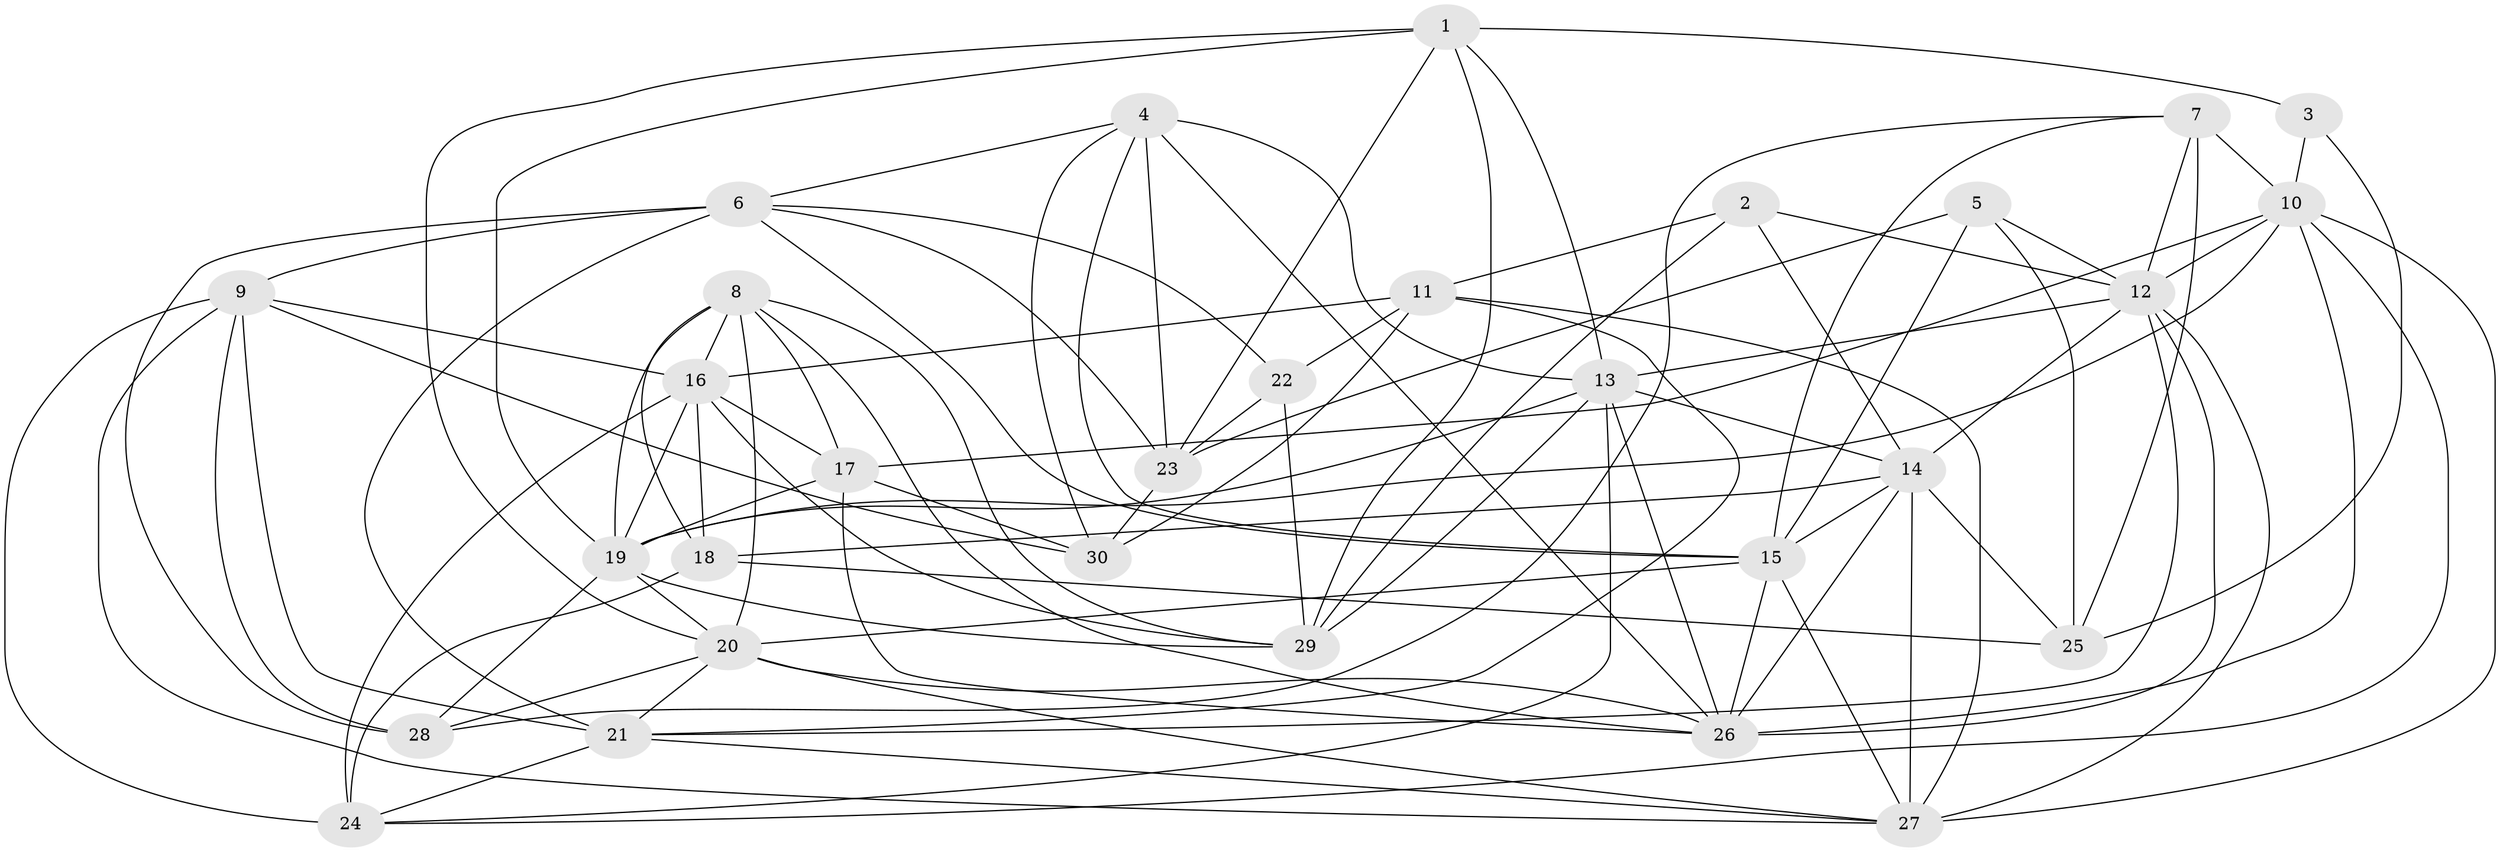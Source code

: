 // original degree distribution, {4: 1.0}
// Generated by graph-tools (version 1.1) at 2025/38/03/04/25 23:38:15]
// undirected, 30 vertices, 97 edges
graph export_dot {
  node [color=gray90,style=filled];
  1;
  2;
  3;
  4;
  5;
  6;
  7;
  8;
  9;
  10;
  11;
  12;
  13;
  14;
  15;
  16;
  17;
  18;
  19;
  20;
  21;
  22;
  23;
  24;
  25;
  26;
  27;
  28;
  29;
  30;
  1 -- 3 [weight=1.0];
  1 -- 13 [weight=1.0];
  1 -- 19 [weight=1.0];
  1 -- 20 [weight=1.0];
  1 -- 23 [weight=2.0];
  1 -- 29 [weight=2.0];
  2 -- 11 [weight=1.0];
  2 -- 12 [weight=1.0];
  2 -- 14 [weight=1.0];
  2 -- 29 [weight=1.0];
  3 -- 10 [weight=1.0];
  3 -- 25 [weight=2.0];
  4 -- 6 [weight=1.0];
  4 -- 13 [weight=1.0];
  4 -- 15 [weight=2.0];
  4 -- 23 [weight=1.0];
  4 -- 26 [weight=2.0];
  4 -- 30 [weight=1.0];
  5 -- 12 [weight=1.0];
  5 -- 15 [weight=1.0];
  5 -- 23 [weight=2.0];
  5 -- 25 [weight=2.0];
  6 -- 9 [weight=2.0];
  6 -- 15 [weight=1.0];
  6 -- 21 [weight=1.0];
  6 -- 22 [weight=1.0];
  6 -- 23 [weight=1.0];
  6 -- 28 [weight=1.0];
  7 -- 10 [weight=1.0];
  7 -- 12 [weight=1.0];
  7 -- 15 [weight=1.0];
  7 -- 25 [weight=2.0];
  7 -- 28 [weight=1.0];
  8 -- 16 [weight=1.0];
  8 -- 17 [weight=1.0];
  8 -- 18 [weight=1.0];
  8 -- 19 [weight=2.0];
  8 -- 20 [weight=1.0];
  8 -- 26 [weight=1.0];
  8 -- 29 [weight=1.0];
  9 -- 16 [weight=1.0];
  9 -- 21 [weight=2.0];
  9 -- 24 [weight=1.0];
  9 -- 27 [weight=1.0];
  9 -- 28 [weight=2.0];
  9 -- 30 [weight=1.0];
  10 -- 12 [weight=1.0];
  10 -- 17 [weight=1.0];
  10 -- 19 [weight=1.0];
  10 -- 24 [weight=1.0];
  10 -- 26 [weight=1.0];
  10 -- 27 [weight=1.0];
  11 -- 16 [weight=1.0];
  11 -- 21 [weight=1.0];
  11 -- 22 [weight=2.0];
  11 -- 27 [weight=2.0];
  11 -- 30 [weight=1.0];
  12 -- 13 [weight=2.0];
  12 -- 14 [weight=1.0];
  12 -- 21 [weight=1.0];
  12 -- 26 [weight=1.0];
  12 -- 27 [weight=1.0];
  13 -- 14 [weight=1.0];
  13 -- 19 [weight=1.0];
  13 -- 24 [weight=2.0];
  13 -- 26 [weight=1.0];
  13 -- 29 [weight=1.0];
  14 -- 15 [weight=1.0];
  14 -- 18 [weight=1.0];
  14 -- 25 [weight=1.0];
  14 -- 26 [weight=1.0];
  14 -- 27 [weight=1.0];
  15 -- 20 [weight=1.0];
  15 -- 26 [weight=1.0];
  15 -- 27 [weight=2.0];
  16 -- 17 [weight=1.0];
  16 -- 18 [weight=1.0];
  16 -- 19 [weight=1.0];
  16 -- 24 [weight=1.0];
  16 -- 29 [weight=1.0];
  17 -- 19 [weight=1.0];
  17 -- 26 [weight=1.0];
  17 -- 30 [weight=1.0];
  18 -- 24 [weight=2.0];
  18 -- 25 [weight=3.0];
  19 -- 20 [weight=1.0];
  19 -- 28 [weight=1.0];
  19 -- 29 [weight=1.0];
  20 -- 21 [weight=1.0];
  20 -- 26 [weight=1.0];
  20 -- 27 [weight=1.0];
  20 -- 28 [weight=1.0];
  21 -- 24 [weight=1.0];
  21 -- 27 [weight=1.0];
  22 -- 23 [weight=2.0];
  22 -- 29 [weight=1.0];
  23 -- 30 [weight=2.0];
}
